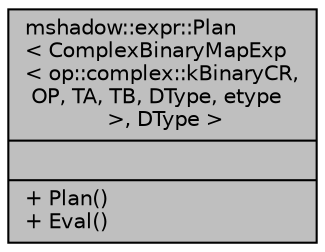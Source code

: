 digraph "mshadow::expr::Plan&lt; ComplexBinaryMapExp&lt; op::complex::kBinaryCR, OP, TA, TB, DType, etype &gt;, DType &gt;"
{
 // LATEX_PDF_SIZE
  edge [fontname="Helvetica",fontsize="10",labelfontname="Helvetica",labelfontsize="10"];
  node [fontname="Helvetica",fontsize="10",shape=record];
  Node1 [label="{mshadow::expr::Plan\l\< ComplexBinaryMapExp\l\< op::complex::kBinaryCR,\l OP, TA, TB, DType, etype\l \>, DType \>\n||+ Plan()\l+ Eval()\l}",height=0.2,width=0.4,color="black", fillcolor="grey75", style="filled", fontcolor="black",tooltip=" "];
}
